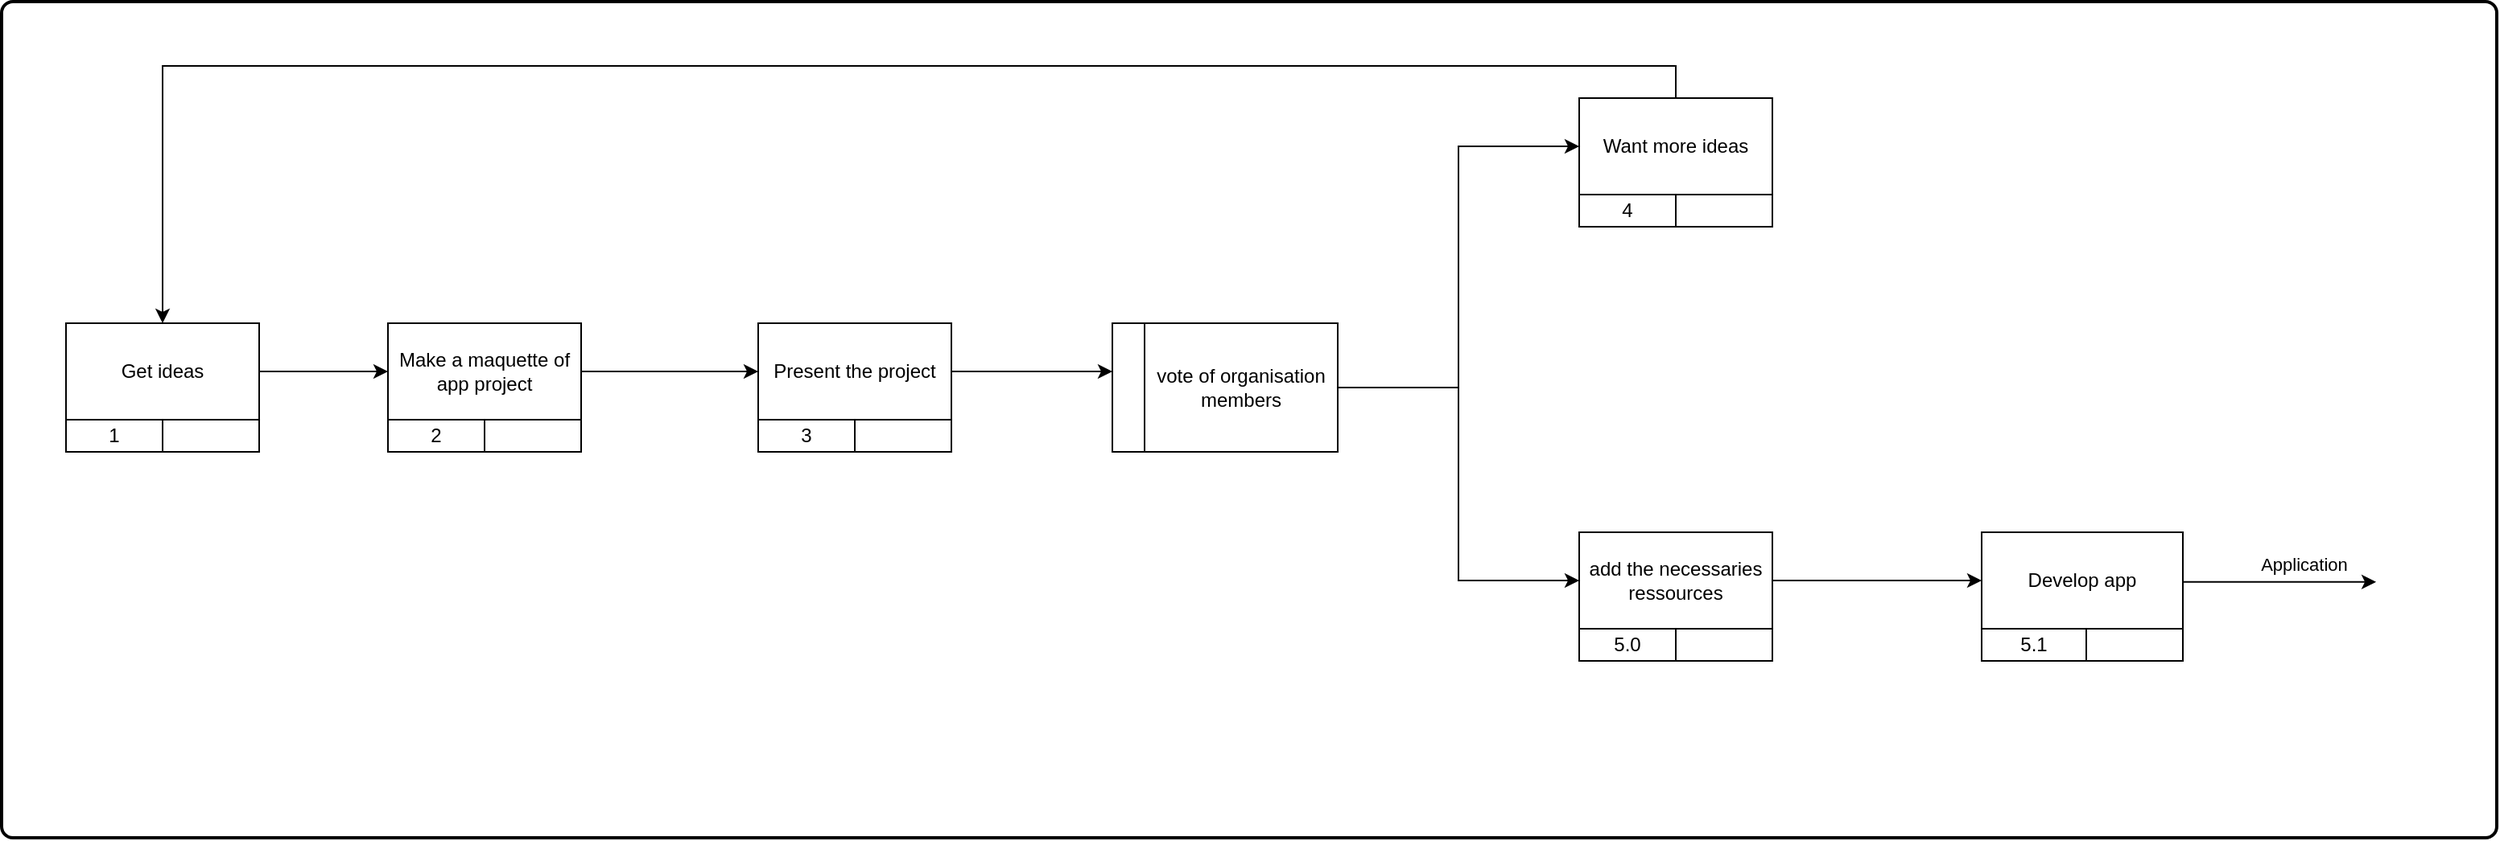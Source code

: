<mxfile version="22.1.2" type="google">
  <diagram id="kgpKYQtTHZ0yAKxKKP6v" name="Page-1">
    <mxGraphModel grid="1" page="1" gridSize="10" guides="1" tooltips="1" connect="1" arrows="1" fold="1" pageScale="1" pageWidth="850" pageHeight="1100" math="0" shadow="0">
      <root>
        <mxCell id="0" />
        <mxCell id="1" parent="0" />
        <mxCell id="EzGrtceAvdTFib9RZmbs-10" value="" style="rounded=1;whiteSpace=wrap;html=1;absoluteArcSize=1;arcSize=14;strokeWidth=2;" vertex="1" parent="1">
          <mxGeometry x="20" y="270" width="1550" height="520" as="geometry" />
        </mxCell>
        <mxCell id="EzGrtceAvdTFib9RZmbs-23" style="edgeStyle=orthogonalEdgeStyle;rounded=0;orthogonalLoop=1;jettySize=auto;html=1;" edge="1" parent="1" source="EzGrtceAvdTFib9RZmbs-11" target="EzGrtceAvdTFib9RZmbs-14">
          <mxGeometry relative="1" as="geometry" />
        </mxCell>
        <mxCell id="EzGrtceAvdTFib9RZmbs-11" value="Get ideas" style="rounded=0;whiteSpace=wrap;html=1;" vertex="1" parent="1">
          <mxGeometry x="60" y="470" width="120" height="60" as="geometry" />
        </mxCell>
        <mxCell id="EzGrtceAvdTFib9RZmbs-12" value="1" style="rounded=0;whiteSpace=wrap;html=1;" vertex="1" parent="1">
          <mxGeometry x="60" y="530" width="60" height="20" as="geometry" />
        </mxCell>
        <mxCell id="EzGrtceAvdTFib9RZmbs-13" value="" style="rounded=0;whiteSpace=wrap;html=1;" vertex="1" parent="1">
          <mxGeometry x="120" y="530" width="60" height="20" as="geometry" />
        </mxCell>
        <mxCell id="EzGrtceAvdTFib9RZmbs-24" style="edgeStyle=orthogonalEdgeStyle;rounded=0;orthogonalLoop=1;jettySize=auto;html=1;" edge="1" parent="1" source="EzGrtceAvdTFib9RZmbs-14" target="EzGrtceAvdTFib9RZmbs-17">
          <mxGeometry relative="1" as="geometry" />
        </mxCell>
        <mxCell id="EzGrtceAvdTFib9RZmbs-14" value="Make a maquette of app project" style="rounded=0;whiteSpace=wrap;html=1;" vertex="1" parent="1">
          <mxGeometry x="260" y="470" width="120" height="60" as="geometry" />
        </mxCell>
        <mxCell id="EzGrtceAvdTFib9RZmbs-15" value="2" style="rounded=0;whiteSpace=wrap;html=1;" vertex="1" parent="1">
          <mxGeometry x="260" y="530" width="60" height="20" as="geometry" />
        </mxCell>
        <mxCell id="EzGrtceAvdTFib9RZmbs-16" value="" style="rounded=0;whiteSpace=wrap;html=1;" vertex="1" parent="1">
          <mxGeometry x="320" y="530" width="60" height="20" as="geometry" />
        </mxCell>
        <mxCell id="EzGrtceAvdTFib9RZmbs-17" value="Present the project" style="rounded=0;whiteSpace=wrap;html=1;" vertex="1" parent="1">
          <mxGeometry x="490" y="470" width="120" height="60" as="geometry" />
        </mxCell>
        <mxCell id="EzGrtceAvdTFib9RZmbs-18" value="3" style="rounded=0;whiteSpace=wrap;html=1;" vertex="1" parent="1">
          <mxGeometry x="490" y="530" width="60" height="20" as="geometry" />
        </mxCell>
        <mxCell id="EzGrtceAvdTFib9RZmbs-19" value="" style="rounded=0;whiteSpace=wrap;html=1;" vertex="1" parent="1">
          <mxGeometry x="550" y="530" width="60" height="20" as="geometry" />
        </mxCell>
        <mxCell id="EzGrtceAvdTFib9RZmbs-30" style="edgeStyle=orthogonalEdgeStyle;rounded=0;orthogonalLoop=1;jettySize=auto;html=1;entryX=0.5;entryY=0;entryDx=0;entryDy=0;exitX=0.5;exitY=0;exitDx=0;exitDy=0;" edge="1" parent="1" source="EzGrtceAvdTFib9RZmbs-20" target="EzGrtceAvdTFib9RZmbs-11">
          <mxGeometry relative="1" as="geometry" />
        </mxCell>
        <mxCell id="EzGrtceAvdTFib9RZmbs-20" value="Want more ideas" style="rounded=0;whiteSpace=wrap;html=1;" vertex="1" parent="1">
          <mxGeometry x="1000" y="330" width="120" height="60" as="geometry" />
        </mxCell>
        <mxCell id="EzGrtceAvdTFib9RZmbs-21" value="4" style="rounded=0;whiteSpace=wrap;html=1;" vertex="1" parent="1">
          <mxGeometry x="1000" y="390" width="60" height="20" as="geometry" />
        </mxCell>
        <mxCell id="EzGrtceAvdTFib9RZmbs-22" value="" style="rounded=0;whiteSpace=wrap;html=1;" vertex="1" parent="1">
          <mxGeometry x="1060" y="390" width="60" height="20" as="geometry" />
        </mxCell>
        <mxCell id="EzGrtceAvdTFib9RZmbs-28" style="edgeStyle=orthogonalEdgeStyle;rounded=0;orthogonalLoop=1;jettySize=auto;html=1;entryX=0;entryY=0.5;entryDx=0;entryDy=0;" edge="1" parent="1" source="EzGrtceAvdTFib9RZmbs-26" target="EzGrtceAvdTFib9RZmbs-20">
          <mxGeometry relative="1" as="geometry" />
        </mxCell>
        <mxCell id="EzGrtceAvdTFib9RZmbs-39" style="edgeStyle=orthogonalEdgeStyle;rounded=0;orthogonalLoop=1;jettySize=auto;html=1;entryX=0;entryY=0.5;entryDx=0;entryDy=0;" edge="1" parent="1" source="EzGrtceAvdTFib9RZmbs-26" target="EzGrtceAvdTFib9RZmbs-36">
          <mxGeometry relative="1" as="geometry" />
        </mxCell>
        <mxCell id="EzGrtceAvdTFib9RZmbs-26" value="vote of organisation members " style="rounded=0;whiteSpace=wrap;html=1;" vertex="1" parent="1">
          <mxGeometry x="730" y="470" width="120" height="80" as="geometry" />
        </mxCell>
        <mxCell id="EzGrtceAvdTFib9RZmbs-31" value="" style="rounded=0;whiteSpace=wrap;html=1;" vertex="1" parent="1">
          <mxGeometry x="710" y="470" width="20" height="80" as="geometry" />
        </mxCell>
        <mxCell id="EzGrtceAvdTFib9RZmbs-32" style="edgeStyle=orthogonalEdgeStyle;rounded=0;orthogonalLoop=1;jettySize=auto;html=1;" edge="1" parent="1" source="EzGrtceAvdTFib9RZmbs-17">
          <mxGeometry relative="1" as="geometry">
            <mxPoint x="710" y="500" as="targetPoint" />
          </mxGeometry>
        </mxCell>
        <mxCell id="EzGrtceAvdTFib9RZmbs-45" style="edgeStyle=orthogonalEdgeStyle;rounded=0;orthogonalLoop=1;jettySize=auto;html=1;" edge="1" parent="1" source="EzGrtceAvdTFib9RZmbs-36" target="EzGrtceAvdTFib9RZmbs-40">
          <mxGeometry relative="1" as="geometry" />
        </mxCell>
        <mxCell id="EzGrtceAvdTFib9RZmbs-36" value="add the necessaries ressources" style="rounded=0;whiteSpace=wrap;html=1;" vertex="1" parent="1">
          <mxGeometry x="1000" y="600" width="120" height="60" as="geometry" />
        </mxCell>
        <mxCell id="EzGrtceAvdTFib9RZmbs-37" value="5.0" style="rounded=0;whiteSpace=wrap;html=1;" vertex="1" parent="1">
          <mxGeometry x="1000" y="660" width="60" height="20" as="geometry" />
        </mxCell>
        <mxCell id="EzGrtceAvdTFib9RZmbs-38" value="" style="rounded=0;whiteSpace=wrap;html=1;" vertex="1" parent="1">
          <mxGeometry x="1060" y="660" width="60" height="20" as="geometry" />
        </mxCell>
        <mxCell id="EzGrtceAvdTFib9RZmbs-40" value="Develop app" style="rounded=0;whiteSpace=wrap;html=1;" vertex="1" parent="1">
          <mxGeometry x="1250" y="600" width="125" height="60" as="geometry" />
        </mxCell>
        <mxCell id="EzGrtceAvdTFib9RZmbs-43" value="5.1" style="rounded=0;whiteSpace=wrap;html=1;" vertex="1" parent="1">
          <mxGeometry x="1250" y="660" width="65" height="20" as="geometry" />
        </mxCell>
        <mxCell id="EzGrtceAvdTFib9RZmbs-44" value="" style="rounded=0;whiteSpace=wrap;html=1;" vertex="1" parent="1">
          <mxGeometry x="1315" y="660" width="60" height="20" as="geometry" />
        </mxCell>
        <mxCell id="EzGrtceAvdTFib9RZmbs-48" style="edgeStyle=orthogonalEdgeStyle;rounded=0;orthogonalLoop=1;jettySize=auto;html=1;entryX=0.042;entryY=0.515;entryDx=0;entryDy=0;entryPerimeter=0;" edge="1" parent="1" source="EzGrtceAvdTFib9RZmbs-40">
          <mxGeometry relative="1" as="geometry">
            <mxPoint x="1495.04" y="630.9" as="targetPoint" />
            <Array as="points">
              <mxPoint x="1440" y="630" />
            </Array>
          </mxGeometry>
        </mxCell>
        <mxCell id="EzGrtceAvdTFib9RZmbs-49" value="Application" style="edgeLabel;html=1;align=center;verticalAlign=middle;resizable=0;points=[];" connectable="0" vertex="1" parent="EzGrtceAvdTFib9RZmbs-48">
          <mxGeometry x="0.78" y="-1" relative="1" as="geometry">
            <mxPoint x="-32" y="-12" as="offset" />
          </mxGeometry>
        </mxCell>
      </root>
    </mxGraphModel>
  </diagram>
</mxfile>

